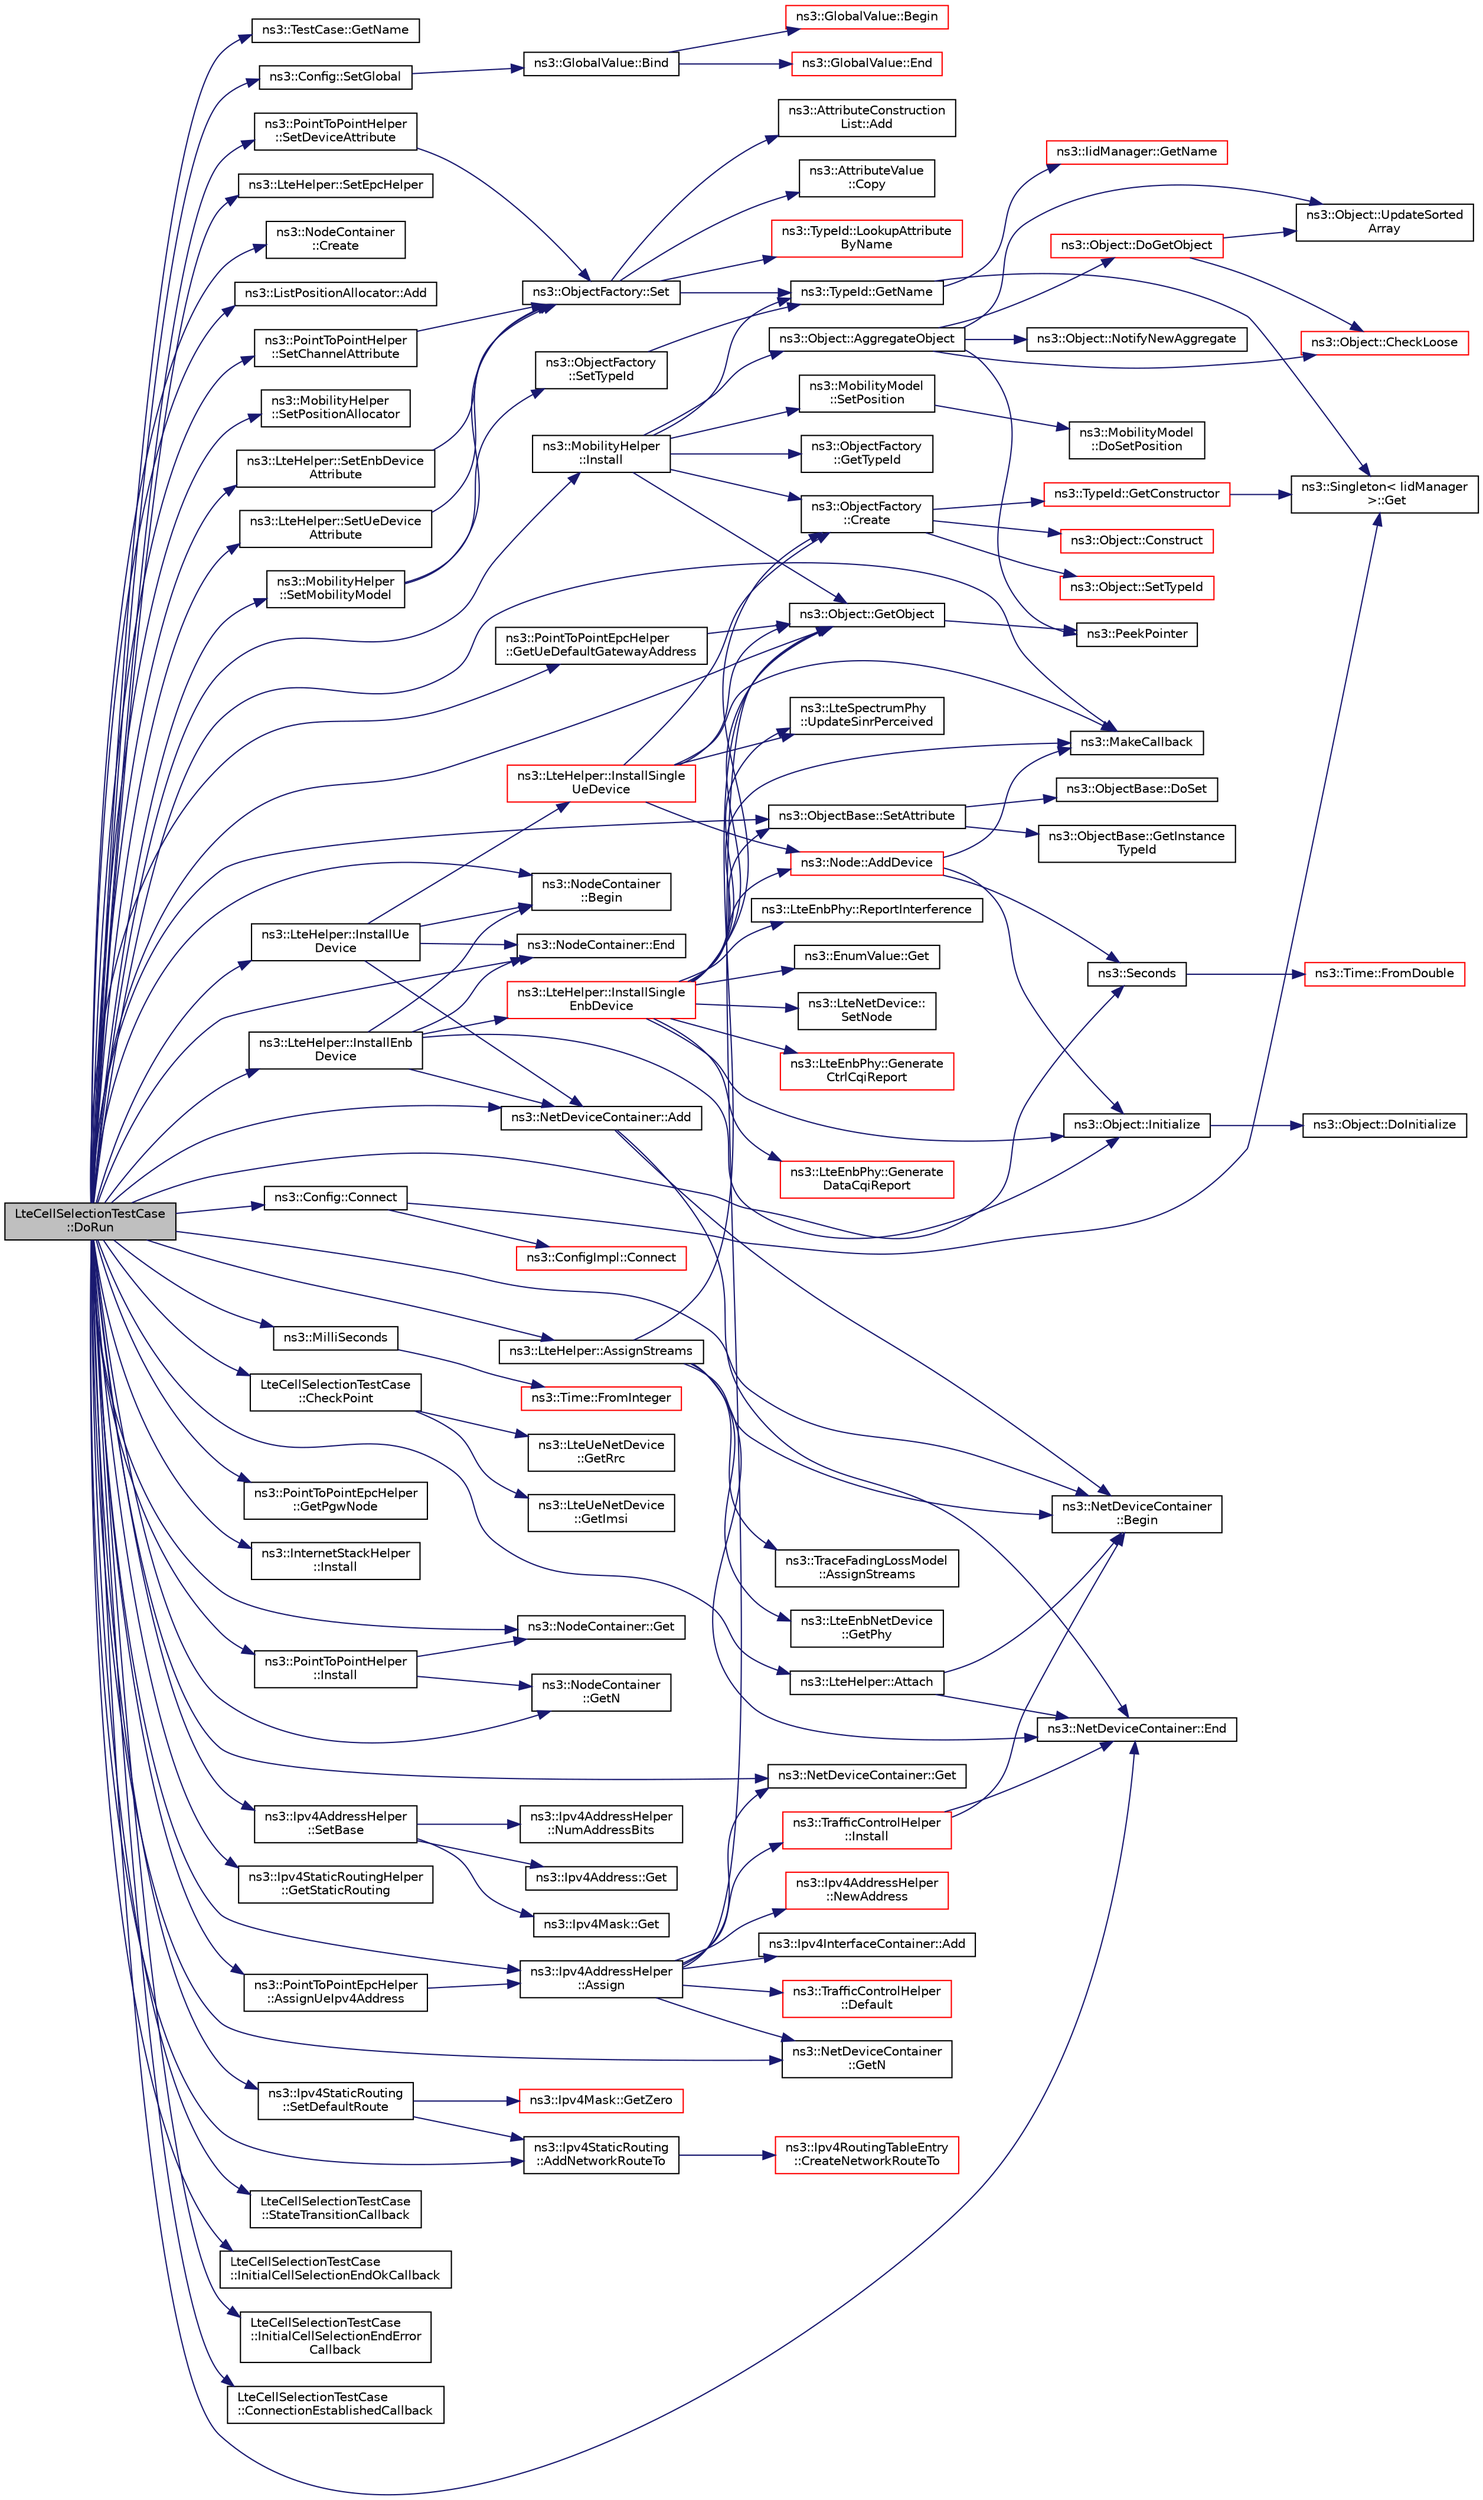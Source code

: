 digraph "LteCellSelectionTestCase::DoRun"
{
  edge [fontname="Helvetica",fontsize="10",labelfontname="Helvetica",labelfontsize="10"];
  node [fontname="Helvetica",fontsize="10",shape=record];
  rankdir="LR";
  Node1 [label="LteCellSelectionTestCase\l::DoRun",height=0.2,width=0.4,color="black", fillcolor="grey75", style="filled", fontcolor="black"];
  Node1 -> Node2 [color="midnightblue",fontsize="10",style="solid"];
  Node2 [label="ns3::TestCase::GetName",height=0.2,width=0.4,color="black", fillcolor="white", style="filled",URL="$dd/d88/classns3_1_1TestCase.html#a28f7bb59669c24dae1c290fc17fc9b62"];
  Node1 -> Node3 [color="midnightblue",fontsize="10",style="solid"];
  Node3 [label="ns3::Config::SetGlobal",height=0.2,width=0.4,color="black", fillcolor="white", style="filled",URL="$d1/d44/group__config.html#ga0e12663a7bd119b65d0a219a578f2a3c"];
  Node3 -> Node4 [color="midnightblue",fontsize="10",style="solid"];
  Node4 [label="ns3::GlobalValue::Bind",height=0.2,width=0.4,color="black", fillcolor="white", style="filled",URL="$dc/d02/classns3_1_1GlobalValue.html#a4fe56773b98d1047cd50e974256fd14a"];
  Node4 -> Node5 [color="midnightblue",fontsize="10",style="solid"];
  Node5 [label="ns3::GlobalValue::Begin",height=0.2,width=0.4,color="red", fillcolor="white", style="filled",URL="$dc/d02/classns3_1_1GlobalValue.html#acdeb71b28fe45d98523a2168e8807d83"];
  Node4 -> Node6 [color="midnightblue",fontsize="10",style="solid"];
  Node6 [label="ns3::GlobalValue::End",height=0.2,width=0.4,color="red", fillcolor="white", style="filled",URL="$dc/d02/classns3_1_1GlobalValue.html#a2488c329999cf507cc7f7aeb173a4a75"];
  Node1 -> Node7 [color="midnightblue",fontsize="10",style="solid"];
  Node7 [label="ns3::ObjectBase::SetAttribute",height=0.2,width=0.4,color="black", fillcolor="white", style="filled",URL="$d2/dac/classns3_1_1ObjectBase.html#ac60245d3ea4123bbc9b1d391f1f6592f"];
  Node7 -> Node8 [color="midnightblue",fontsize="10",style="solid"];
  Node8 [label="ns3::ObjectBase::GetInstance\lTypeId",height=0.2,width=0.4,color="black", fillcolor="white", style="filled",URL="$d2/dac/classns3_1_1ObjectBase.html#abe5b43a6f5b99a92a4c3122db31f06fb"];
  Node7 -> Node9 [color="midnightblue",fontsize="10",style="solid"];
  Node9 [label="ns3::ObjectBase::DoSet",height=0.2,width=0.4,color="black", fillcolor="white", style="filled",URL="$d2/dac/classns3_1_1ObjectBase.html#afe5f2f7b2fabc99aa33f9bb434e3b695"];
  Node1 -> Node10 [color="midnightblue",fontsize="10",style="solid"];
  Node10 [label="ns3::LteHelper::SetEpcHelper",height=0.2,width=0.4,color="black", fillcolor="white", style="filled",URL="$d6/d63/classns3_1_1LteHelper.html#a324079a1ccd54ce949786b83d6b95915"];
  Node1 -> Node11 [color="midnightblue",fontsize="10",style="solid"];
  Node11 [label="ns3::NodeContainer\l::Create",height=0.2,width=0.4,color="black", fillcolor="white", style="filled",URL="$df/d97/classns3_1_1NodeContainer.html#a787f059e2813e8b951cc6914d11dfe69",tooltip="Create n nodes and append pointers to them to the end of this NodeContainer. "];
  Node1 -> Node12 [color="midnightblue",fontsize="10",style="solid"];
  Node12 [label="ns3::ListPositionAllocator::Add",height=0.2,width=0.4,color="black", fillcolor="white", style="filled",URL="$d4/d95/classns3_1_1ListPositionAllocator.html#a460e82f015ac012a73ba0ea0cccb3486",tooltip="Add a position to the list of positions. "];
  Node1 -> Node13 [color="midnightblue",fontsize="10",style="solid"];
  Node13 [label="ns3::MobilityHelper\l::SetMobilityModel",height=0.2,width=0.4,color="black", fillcolor="white", style="filled",URL="$d8/def/classns3_1_1MobilityHelper.html#a030275011b6f40682e70534d30280aba"];
  Node13 -> Node14 [color="midnightblue",fontsize="10",style="solid"];
  Node14 [label="ns3::ObjectFactory\l::SetTypeId",height=0.2,width=0.4,color="black", fillcolor="white", style="filled",URL="$d5/d0d/classns3_1_1ObjectFactory.html#a77dcd099064038a1eb7a6b8251229ec3"];
  Node14 -> Node15 [color="midnightblue",fontsize="10",style="solid"];
  Node15 [label="ns3::TypeId::GetName",height=0.2,width=0.4,color="black", fillcolor="white", style="filled",URL="$d6/d11/classns3_1_1TypeId.html#aa3c41c79ae428b3cb396a9c6bb3ef314"];
  Node15 -> Node16 [color="midnightblue",fontsize="10",style="solid"];
  Node16 [label="ns3::Singleton\< IidManager\l \>::Get",height=0.2,width=0.4,color="black", fillcolor="white", style="filled",URL="$d8/d77/classns3_1_1Singleton.html#a80a2cd3c25a27ea72add7a9f7a141ffa"];
  Node15 -> Node17 [color="midnightblue",fontsize="10",style="solid"];
  Node17 [label="ns3::IidManager::GetName",height=0.2,width=0.4,color="red", fillcolor="white", style="filled",URL="$d4/d1c/classns3_1_1IidManager.html#a5d68d0f0f44594dcdec239dbdb5bf53c"];
  Node13 -> Node18 [color="midnightblue",fontsize="10",style="solid"];
  Node18 [label="ns3::ObjectFactory::Set",height=0.2,width=0.4,color="black", fillcolor="white", style="filled",URL="$d5/d0d/classns3_1_1ObjectFactory.html#aef5c0d5019c96bdf01cefd1ff83f4a68"];
  Node18 -> Node19 [color="midnightblue",fontsize="10",style="solid"];
  Node19 [label="ns3::TypeId::LookupAttribute\lByName",height=0.2,width=0.4,color="red", fillcolor="white", style="filled",URL="$d6/d11/classns3_1_1TypeId.html#ac0a446957d516129937e2f2285aab58b"];
  Node18 -> Node15 [color="midnightblue",fontsize="10",style="solid"];
  Node18 -> Node20 [color="midnightblue",fontsize="10",style="solid"];
  Node20 [label="ns3::AttributeConstruction\lList::Add",height=0.2,width=0.4,color="black", fillcolor="white", style="filled",URL="$d3/df3/classns3_1_1AttributeConstructionList.html#a6f418bf1a2de8828ae99278c9d3facdd"];
  Node18 -> Node21 [color="midnightblue",fontsize="10",style="solid"];
  Node21 [label="ns3::AttributeValue\l::Copy",height=0.2,width=0.4,color="black", fillcolor="white", style="filled",URL="$d4/d83/classns3_1_1AttributeValue.html#ab316311212c334f6061c0fc8b5fb2625"];
  Node1 -> Node22 [color="midnightblue",fontsize="10",style="solid"];
  Node22 [label="ns3::MobilityHelper\l::SetPositionAllocator",height=0.2,width=0.4,color="black", fillcolor="white", style="filled",URL="$d8/def/classns3_1_1MobilityHelper.html#ac59d5295076be3cc11021566713a28c5"];
  Node1 -> Node23 [color="midnightblue",fontsize="10",style="solid"];
  Node23 [label="ns3::MobilityHelper\l::Install",height=0.2,width=0.4,color="black", fillcolor="white", style="filled",URL="$d8/def/classns3_1_1MobilityHelper.html#a07737960ee95c0777109cf2994dd97ae",tooltip="\"Layout\" a single node according to the current position allocator type. "];
  Node23 -> Node24 [color="midnightblue",fontsize="10",style="solid"];
  Node24 [label="ns3::Object::GetObject",height=0.2,width=0.4,color="black", fillcolor="white", style="filled",URL="$d9/d77/classns3_1_1Object.html#a13e18c00017096c8381eb651d5bd0783"];
  Node24 -> Node25 [color="midnightblue",fontsize="10",style="solid"];
  Node25 [label="ns3::PeekPointer",height=0.2,width=0.4,color="black", fillcolor="white", style="filled",URL="$d7/d2e/namespacens3.html#af2a7557fe9afdd98d8f6f8f6e412cf5a"];
  Node23 -> Node26 [color="midnightblue",fontsize="10",style="solid"];
  Node26 [label="ns3::ObjectFactory\l::Create",height=0.2,width=0.4,color="black", fillcolor="white", style="filled",URL="$d5/d0d/classns3_1_1ObjectFactory.html#a18152e93f0a6fe184ed7300cb31e9896"];
  Node26 -> Node27 [color="midnightblue",fontsize="10",style="solid"];
  Node27 [label="ns3::TypeId::GetConstructor",height=0.2,width=0.4,color="red", fillcolor="white", style="filled",URL="$d6/d11/classns3_1_1TypeId.html#ad9b0bc71ee7593a1ff23ff8d53938e95"];
  Node27 -> Node16 [color="midnightblue",fontsize="10",style="solid"];
  Node26 -> Node28 [color="midnightblue",fontsize="10",style="solid"];
  Node28 [label="ns3::Object::SetTypeId",height=0.2,width=0.4,color="red", fillcolor="white", style="filled",URL="$d9/d77/classns3_1_1Object.html#a19b1ebd8ec8fe404845e665880a6c5ad"];
  Node26 -> Node29 [color="midnightblue",fontsize="10",style="solid"];
  Node29 [label="ns3::Object::Construct",height=0.2,width=0.4,color="red", fillcolor="white", style="filled",URL="$d9/d77/classns3_1_1Object.html#a636e8411dc5228771f45c9b805d348fa"];
  Node23 -> Node30 [color="midnightblue",fontsize="10",style="solid"];
  Node30 [label="ns3::ObjectFactory\l::GetTypeId",height=0.2,width=0.4,color="black", fillcolor="white", style="filled",URL="$d5/d0d/classns3_1_1ObjectFactory.html#a14baab41e2bd984a3eee543b8d8086d7"];
  Node23 -> Node15 [color="midnightblue",fontsize="10",style="solid"];
  Node23 -> Node31 [color="midnightblue",fontsize="10",style="solid"];
  Node31 [label="ns3::Object::AggregateObject",height=0.2,width=0.4,color="black", fillcolor="white", style="filled",URL="$d9/d77/classns3_1_1Object.html#a79dd435d300f3deca814553f561a2922"];
  Node31 -> Node32 [color="midnightblue",fontsize="10",style="solid"];
  Node32 [label="ns3::Object::CheckLoose",height=0.2,width=0.4,color="red", fillcolor="white", style="filled",URL="$d9/d77/classns3_1_1Object.html#a0236cc5b512a7de2aeb4e42f53f23432"];
  Node31 -> Node25 [color="midnightblue",fontsize="10",style="solid"];
  Node31 -> Node33 [color="midnightblue",fontsize="10",style="solid"];
  Node33 [label="ns3::Object::DoGetObject",height=0.2,width=0.4,color="red", fillcolor="white", style="filled",URL="$d9/d77/classns3_1_1Object.html#a3ee161b5ced0991bcb0a7aef2f6645f1"];
  Node33 -> Node32 [color="midnightblue",fontsize="10",style="solid"];
  Node33 -> Node34 [color="midnightblue",fontsize="10",style="solid"];
  Node34 [label="ns3::Object::UpdateSorted\lArray",height=0.2,width=0.4,color="black", fillcolor="white", style="filled",URL="$d9/d77/classns3_1_1Object.html#adb379c50ccca82c52a2973be4722be84"];
  Node31 -> Node34 [color="midnightblue",fontsize="10",style="solid"];
  Node31 -> Node35 [color="midnightblue",fontsize="10",style="solid"];
  Node35 [label="ns3::Object::NotifyNewAggregate",height=0.2,width=0.4,color="black", fillcolor="white", style="filled",URL="$d9/d77/classns3_1_1Object.html#a1bd7211125185a6cd511c35fea4e500f"];
  Node23 -> Node36 [color="midnightblue",fontsize="10",style="solid"];
  Node36 [label="ns3::MobilityModel\l::SetPosition",height=0.2,width=0.4,color="black", fillcolor="white", style="filled",URL="$d4/dc5/classns3_1_1MobilityModel.html#ac584b3d5a309709d2f13ed6ada1e7640"];
  Node36 -> Node37 [color="midnightblue",fontsize="10",style="solid"];
  Node37 [label="ns3::MobilityModel\l::DoSetPosition",height=0.2,width=0.4,color="black", fillcolor="white", style="filled",URL="$d4/dc5/classns3_1_1MobilityModel.html#aa2f52cd86754da71ac649413c049785e"];
  Node1 -> Node38 [color="midnightblue",fontsize="10",style="solid"];
  Node38 [label="ns3::LteHelper::SetEnbDevice\lAttribute",height=0.2,width=0.4,color="black", fillcolor="white", style="filled",URL="$d6/d63/classns3_1_1LteHelper.html#ac42f0f3d6cd8473d810bfbbeb5d592e0"];
  Node38 -> Node18 [color="midnightblue",fontsize="10",style="solid"];
  Node1 -> Node39 [color="midnightblue",fontsize="10",style="solid"];
  Node39 [label="ns3::NetDeviceContainer::Add",height=0.2,width=0.4,color="black", fillcolor="white", style="filled",URL="$d9/d94/classns3_1_1NetDeviceContainer.html#a7ca8bc1d7ec00fd4fcc63869987fbda5",tooltip="Append the contents of another NetDeviceContainer to the end of this container. "];
  Node39 -> Node40 [color="midnightblue",fontsize="10",style="solid"];
  Node40 [label="ns3::NetDeviceContainer\l::Begin",height=0.2,width=0.4,color="black", fillcolor="white", style="filled",URL="$d9/d94/classns3_1_1NetDeviceContainer.html#ad5aac47677fe7277e232bdec5b48a8fc",tooltip="Get an iterator which refers to the first NetDevice in the container. "];
  Node39 -> Node41 [color="midnightblue",fontsize="10",style="solid"];
  Node41 [label="ns3::NetDeviceContainer::End",height=0.2,width=0.4,color="black", fillcolor="white", style="filled",URL="$d9/d94/classns3_1_1NetDeviceContainer.html#a8af596b06daf9613da60b4379861d770",tooltip="Get an iterator which indicates past-the-last NetDevice in the container. "];
  Node1 -> Node42 [color="midnightblue",fontsize="10",style="solid"];
  Node42 [label="ns3::LteHelper::InstallEnb\lDevice",height=0.2,width=0.4,color="black", fillcolor="white", style="filled",URL="$d6/d63/classns3_1_1LteHelper.html#a5e009ad35ef85f46b5a6099263f15a03"];
  Node42 -> Node43 [color="midnightblue",fontsize="10",style="solid"];
  Node43 [label="ns3::Object::Initialize",height=0.2,width=0.4,color="black", fillcolor="white", style="filled",URL="$d9/d77/classns3_1_1Object.html#af4411cb29971772fcd09203474a95078"];
  Node43 -> Node44 [color="midnightblue",fontsize="10",style="solid"];
  Node44 [label="ns3::Object::DoInitialize",height=0.2,width=0.4,color="black", fillcolor="white", style="filled",URL="$d9/d77/classns3_1_1Object.html#af8482a521433409fb5c7f749398c9dbe"];
  Node42 -> Node45 [color="midnightblue",fontsize="10",style="solid"];
  Node45 [label="ns3::NodeContainer\l::Begin",height=0.2,width=0.4,color="black", fillcolor="white", style="filled",URL="$df/d97/classns3_1_1NodeContainer.html#adf0f639aff139db107526288777eb533",tooltip="Get an iterator which refers to the first Node in the container. "];
  Node42 -> Node46 [color="midnightblue",fontsize="10",style="solid"];
  Node46 [label="ns3::NodeContainer::End",height=0.2,width=0.4,color="black", fillcolor="white", style="filled",URL="$df/d97/classns3_1_1NodeContainer.html#a8ea0bcac137597d192c5e6b95ca60464",tooltip="Get an iterator which indicates past-the-last Node in the container. "];
  Node42 -> Node47 [color="midnightblue",fontsize="10",style="solid"];
  Node47 [label="ns3::LteHelper::InstallSingle\lEnbDevice",height=0.2,width=0.4,color="red", fillcolor="white", style="filled",URL="$d6/d63/classns3_1_1LteHelper.html#afac168014c3a4ac5c30bfd7c1d09cb96"];
  Node47 -> Node48 [color="midnightblue",fontsize="10",style="solid"];
  Node48 [label="ns3::MakeCallback",height=0.2,width=0.4,color="black", fillcolor="white", style="filled",URL="$dd/de0/group__makecallbackmemptr.html#ga9376283685aa99d204048d6a4b7610a4"];
  Node47 -> Node49 [color="midnightblue",fontsize="10",style="solid"];
  Node49 [label="ns3::LteEnbPhy::Generate\lCtrlCqiReport",height=0.2,width=0.4,color="red", fillcolor="white", style="filled",URL="$d3/d51/classns3_1_1LteEnbPhy.html#abf6978d738fa1f07c4ca36dd1b6fd5b1"];
  Node47 -> Node50 [color="midnightblue",fontsize="10",style="solid"];
  Node50 [label="ns3::LteEnbPhy::Generate\lDataCqiReport",height=0.2,width=0.4,color="red", fillcolor="white", style="filled",URL="$d3/d51/classns3_1_1LteEnbPhy.html#a606a5f28fc9d71d470d305b967698596"];
  Node47 -> Node51 [color="midnightblue",fontsize="10",style="solid"];
  Node51 [label="ns3::LteSpectrumPhy\l::UpdateSinrPerceived",height=0.2,width=0.4,color="black", fillcolor="white", style="filled",URL="$de/def/classns3_1_1LteSpectrumPhy.html#a81e55daa6bf70765f7e7ff7cca0faed9"];
  Node47 -> Node52 [color="midnightblue",fontsize="10",style="solid"];
  Node52 [label="ns3::LteEnbPhy::ReportInterference",height=0.2,width=0.4,color="black", fillcolor="white", style="filled",URL="$d3/d51/classns3_1_1LteEnbPhy.html#a41cfff736fd62873a41e569c7dcc2287"];
  Node47 -> Node24 [color="midnightblue",fontsize="10",style="solid"];
  Node47 -> Node26 [color="midnightblue",fontsize="10",style="solid"];
  Node47 -> Node53 [color="midnightblue",fontsize="10",style="solid"];
  Node53 [label="ns3::EnumValue::Get",height=0.2,width=0.4,color="black", fillcolor="white", style="filled",URL="$de/d86/classns3_1_1EnumValue.html#a97f5add33e9608e918a84207beaf8eb9"];
  Node47 -> Node54 [color="midnightblue",fontsize="10",style="solid"];
  Node54 [label="ns3::LteNetDevice::\lSetNode",height=0.2,width=0.4,color="black", fillcolor="white", style="filled",URL="$dd/dc4/classns3_1_1LteNetDevice.html#aafbebcccd5e014ea827967cd9c77e79c"];
  Node47 -> Node7 [color="midnightblue",fontsize="10",style="solid"];
  Node47 -> Node55 [color="midnightblue",fontsize="10",style="solid"];
  Node55 [label="ns3::Node::AddDevice",height=0.2,width=0.4,color="red", fillcolor="white", style="filled",URL="$dd/ded/classns3_1_1Node.html#a42ff83ee1d5d1649c770d3f5b62375de",tooltip="Associate a NetDevice to this node. "];
  Node55 -> Node48 [color="midnightblue",fontsize="10",style="solid"];
  Node55 -> Node56 [color="midnightblue",fontsize="10",style="solid"];
  Node56 [label="ns3::Seconds",height=0.2,width=0.4,color="black", fillcolor="white", style="filled",URL="$d1/dec/group__timecivil.html#ga33c34b816f8ff6628e33d5c8e9713b9e"];
  Node56 -> Node57 [color="midnightblue",fontsize="10",style="solid"];
  Node57 [label="ns3::Time::FromDouble",height=0.2,width=0.4,color="red", fillcolor="white", style="filled",URL="$dc/d04/classns3_1_1Time.html#a60e845f4a74e62495b86356afe604cb4"];
  Node55 -> Node43 [color="midnightblue",fontsize="10",style="solid"];
  Node47 -> Node43 [color="midnightblue",fontsize="10",style="solid"];
  Node42 -> Node39 [color="midnightblue",fontsize="10",style="solid"];
  Node1 -> Node58 [color="midnightblue",fontsize="10",style="solid"];
  Node58 [label="ns3::NodeContainer::Get",height=0.2,width=0.4,color="black", fillcolor="white", style="filled",URL="$df/d97/classns3_1_1NodeContainer.html#a9ed96e2ecc22e0f5a3d4842eb9bf90bf",tooltip="Get the Ptr<Node> stored in this container at a given index. "];
  Node1 -> Node59 [color="midnightblue",fontsize="10",style="solid"];
  Node59 [label="ns3::MilliSeconds",height=0.2,width=0.4,color="black", fillcolor="white", style="filled",URL="$d1/dec/group__timecivil.html#gaf26127cf4571146b83a92ee18679c7a9"];
  Node59 -> Node60 [color="midnightblue",fontsize="10",style="solid"];
  Node60 [label="ns3::Time::FromInteger",height=0.2,width=0.4,color="red", fillcolor="white", style="filled",URL="$dc/d04/classns3_1_1Time.html#a3e742c67b2764e75ff95f9b754d43fe9"];
  Node1 -> Node61 [color="midnightblue",fontsize="10",style="solid"];
  Node61 [label="ns3::NodeContainer\l::GetN",height=0.2,width=0.4,color="black", fillcolor="white", style="filled",URL="$df/d97/classns3_1_1NodeContainer.html#aed647ac56d0407a7706aba02eb44b951",tooltip="Get the number of Ptr<Node> stored in this container. "];
  Node1 -> Node45 [color="midnightblue",fontsize="10",style="solid"];
  Node1 -> Node46 [color="midnightblue",fontsize="10",style="solid"];
  Node1 -> Node62 [color="midnightblue",fontsize="10",style="solid"];
  Node62 [label="ns3::LteHelper::SetUeDevice\lAttribute",height=0.2,width=0.4,color="black", fillcolor="white", style="filled",URL="$d6/d63/classns3_1_1LteHelper.html#ae85f256c4356b977d60a877dbbea1857"];
  Node62 -> Node18 [color="midnightblue",fontsize="10",style="solid"];
  Node1 -> Node63 [color="midnightblue",fontsize="10",style="solid"];
  Node63 [label="ns3::LteHelper::InstallUe\lDevice",height=0.2,width=0.4,color="black", fillcolor="white", style="filled",URL="$d6/d63/classns3_1_1LteHelper.html#ac9cd932d7de92811cfa953c2e3b2fc9f"];
  Node63 -> Node45 [color="midnightblue",fontsize="10",style="solid"];
  Node63 -> Node46 [color="midnightblue",fontsize="10",style="solid"];
  Node63 -> Node64 [color="midnightblue",fontsize="10",style="solid"];
  Node64 [label="ns3::LteHelper::InstallSingle\lUeDevice",height=0.2,width=0.4,color="red", fillcolor="white", style="filled",URL="$d6/d63/classns3_1_1LteHelper.html#afa6e13db5742241f48f8f4b8533b67f6"];
  Node64 -> Node48 [color="midnightblue",fontsize="10",style="solid"];
  Node64 -> Node51 [color="midnightblue",fontsize="10",style="solid"];
  Node64 -> Node24 [color="midnightblue",fontsize="10",style="solid"];
  Node64 -> Node26 [color="midnightblue",fontsize="10",style="solid"];
  Node64 -> Node55 [color="midnightblue",fontsize="10",style="solid"];
  Node63 -> Node39 [color="midnightblue",fontsize="10",style="solid"];
  Node1 -> Node65 [color="midnightblue",fontsize="10",style="solid"];
  Node65 [label="ns3::NetDeviceContainer::Get",height=0.2,width=0.4,color="black", fillcolor="white", style="filled",URL="$d9/d94/classns3_1_1NetDeviceContainer.html#a677d62594b5c9d2dea155cc5045f4d0b",tooltip="Get the Ptr<NetDevice> stored in this container at a given index. "];
  Node1 -> Node66 [color="midnightblue",fontsize="10",style="solid"];
  Node66 [label="LteCellSelectionTestCase\l::CheckPoint",height=0.2,width=0.4,color="black", fillcolor="white", style="filled",URL="$d3/d21/classLteCellSelectionTestCase.html#a12372e70c3609e0c3606a67494bc819e",tooltip="Verifies if the given UE is attached to either of the given two cells and in a CONNECTED_NORMALLY sta..."];
  Node66 -> Node67 [color="midnightblue",fontsize="10",style="solid"];
  Node67 [label="ns3::LteUeNetDevice\l::GetRrc",height=0.2,width=0.4,color="black", fillcolor="white", style="filled",URL="$d4/d93/classns3_1_1LteUeNetDevice.html#a1f84e8e99aeb10f4242bbfc7b57a8128"];
  Node66 -> Node68 [color="midnightblue",fontsize="10",style="solid"];
  Node68 [label="ns3::LteUeNetDevice\l::GetImsi",height=0.2,width=0.4,color="black", fillcolor="white", style="filled",URL="$d4/d93/classns3_1_1LteUeNetDevice.html#a673405bfed4b45c5714f17b0c3bad334"];
  Node1 -> Node69 [color="midnightblue",fontsize="10",style="solid"];
  Node69 [label="ns3::LteHelper::AssignStreams",height=0.2,width=0.4,color="black", fillcolor="white", style="filled",URL="$d6/d63/classns3_1_1LteHelper.html#ae90d941582aa49a1b28c9301ece35b07"];
  Node69 -> Node24 [color="midnightblue",fontsize="10",style="solid"];
  Node69 -> Node70 [color="midnightblue",fontsize="10",style="solid"];
  Node70 [label="ns3::TraceFadingLossModel\l::AssignStreams",height=0.2,width=0.4,color="black", fillcolor="white", style="filled",URL="$d8/ddd/classns3_1_1TraceFadingLossModel.html#aeed70747119f4543690cda81cd2e18ce"];
  Node69 -> Node40 [color="midnightblue",fontsize="10",style="solid"];
  Node69 -> Node41 [color="midnightblue",fontsize="10",style="solid"];
  Node69 -> Node71 [color="midnightblue",fontsize="10",style="solid"];
  Node71 [label="ns3::LteEnbNetDevice\l::GetPhy",height=0.2,width=0.4,color="black", fillcolor="white", style="filled",URL="$db/de9/classns3_1_1LteEnbNetDevice.html#a58db72130e0740f16a5e03b22e4a10a4"];
  Node1 -> Node72 [color="midnightblue",fontsize="10",style="solid"];
  Node72 [label="ns3::NetDeviceContainer\l::GetN",height=0.2,width=0.4,color="black", fillcolor="white", style="filled",URL="$d9/d94/classns3_1_1NetDeviceContainer.html#a74cafc212479bc38976bebd118e856b9",tooltip="Get the number of Ptr<NetDevice> stored in this container. "];
  Node1 -> Node40 [color="midnightblue",fontsize="10",style="solid"];
  Node1 -> Node41 [color="midnightblue",fontsize="10",style="solid"];
  Node1 -> Node73 [color="midnightblue",fontsize="10",style="solid"];
  Node73 [label="ns3::PointToPointEpcHelper\l::GetPgwNode",height=0.2,width=0.4,color="black", fillcolor="white", style="filled",URL="$de/d5b/classns3_1_1PointToPointEpcHelper.html#a828ac04ae81b0e323f9ccfc08bcacf21"];
  Node1 -> Node74 [color="midnightblue",fontsize="10",style="solid"];
  Node74 [label="ns3::InternetStackHelper\l::Install",height=0.2,width=0.4,color="black", fillcolor="white", style="filled",URL="$da/d33/classns3_1_1InternetStackHelper.html#a6645b412f31283d2d9bc3d8a95cebbc0"];
  Node1 -> Node75 [color="midnightblue",fontsize="10",style="solid"];
  Node75 [label="ns3::PointToPointHelper\l::SetDeviceAttribute",height=0.2,width=0.4,color="black", fillcolor="white", style="filled",URL="$d5/d0d/classns3_1_1PointToPointHelper.html#a4577f5ab8c387e5528af2e0fbab1152e"];
  Node75 -> Node18 [color="midnightblue",fontsize="10",style="solid"];
  Node1 -> Node76 [color="midnightblue",fontsize="10",style="solid"];
  Node76 [label="ns3::PointToPointHelper\l::SetChannelAttribute",height=0.2,width=0.4,color="black", fillcolor="white", style="filled",URL="$d5/d0d/classns3_1_1PointToPointHelper.html#a6b5317fd17fb61e5a53f8d66a90b63b9"];
  Node76 -> Node18 [color="midnightblue",fontsize="10",style="solid"];
  Node1 -> Node56 [color="midnightblue",fontsize="10",style="solid"];
  Node1 -> Node77 [color="midnightblue",fontsize="10",style="solid"];
  Node77 [label="ns3::PointToPointHelper\l::Install",height=0.2,width=0.4,color="black", fillcolor="white", style="filled",URL="$d5/d0d/classns3_1_1PointToPointHelper.html#ab9162fea3e88722666fed1106df1f9ec"];
  Node77 -> Node61 [color="midnightblue",fontsize="10",style="solid"];
  Node77 -> Node58 [color="midnightblue",fontsize="10",style="solid"];
  Node1 -> Node78 [color="midnightblue",fontsize="10",style="solid"];
  Node78 [label="ns3::Ipv4AddressHelper\l::SetBase",height=0.2,width=0.4,color="black", fillcolor="white", style="filled",URL="$d2/dae/classns3_1_1Ipv4AddressHelper.html#acf7b16dd25bac67e00f5e25f90a9a035",tooltip="Set the base network number, network mask and base address. "];
  Node78 -> Node79 [color="midnightblue",fontsize="10",style="solid"];
  Node79 [label="ns3::Ipv4Address::Get",height=0.2,width=0.4,color="black", fillcolor="white", style="filled",URL="$de/d55/classns3_1_1Ipv4Address.html#ae65810a69898982e927b83660d3bc4d8"];
  Node78 -> Node80 [color="midnightblue",fontsize="10",style="solid"];
  Node80 [label="ns3::Ipv4Mask::Get",height=0.2,width=0.4,color="black", fillcolor="white", style="filled",URL="$d5/df8/classns3_1_1Ipv4Mask.html#ac557d10d9807bbc022ed64e2b929b2db"];
  Node78 -> Node81 [color="midnightblue",fontsize="10",style="solid"];
  Node81 [label="ns3::Ipv4AddressHelper\l::NumAddressBits",height=0.2,width=0.4,color="black", fillcolor="white", style="filled",URL="$d2/dae/classns3_1_1Ipv4AddressHelper.html#a6da9d5543922d9b6c9bfe38934d5dfc4",tooltip="Returns the number of address bits (hostpart) for a given netmask. "];
  Node1 -> Node82 [color="midnightblue",fontsize="10",style="solid"];
  Node82 [label="ns3::Ipv4AddressHelper\l::Assign",height=0.2,width=0.4,color="black", fillcolor="white", style="filled",URL="$d2/dae/classns3_1_1Ipv4AddressHelper.html#af8e7f4a1a7e74c00014a1eac445a27af",tooltip="Assign IP addresses to the net devices specified in the container based on the current network prefix..."];
  Node82 -> Node72 [color="midnightblue",fontsize="10",style="solid"];
  Node82 -> Node65 [color="midnightblue",fontsize="10",style="solid"];
  Node82 -> Node24 [color="midnightblue",fontsize="10",style="solid"];
  Node82 -> Node83 [color="midnightblue",fontsize="10",style="solid"];
  Node83 [label="ns3::Ipv4AddressHelper\l::NewAddress",height=0.2,width=0.4,color="red", fillcolor="white", style="filled",URL="$d2/dae/classns3_1_1Ipv4AddressHelper.html#a9d6bc3cd8def204f9c253fce666b2edd",tooltip="Increment the IP address counter used to allocate IP addresses. "];
  Node82 -> Node84 [color="midnightblue",fontsize="10",style="solid"];
  Node84 [label="ns3::Ipv4InterfaceContainer::Add",height=0.2,width=0.4,color="black", fillcolor="white", style="filled",URL="$d6/d02/classns3_1_1Ipv4InterfaceContainer.html#ae5e7881307c8d49c7606669ded6ac3d6"];
  Node82 -> Node85 [color="midnightblue",fontsize="10",style="solid"];
  Node85 [label="ns3::TrafficControlHelper\l::Default",height=0.2,width=0.4,color="red", fillcolor="white", style="filled",URL="$d7/df9/classns3_1_1TrafficControlHelper.html#afa16cd2a1209beb1c18fa5e8153ba8b8"];
  Node82 -> Node86 [color="midnightblue",fontsize="10",style="solid"];
  Node86 [label="ns3::TrafficControlHelper\l::Install",height=0.2,width=0.4,color="red", fillcolor="white", style="filled",URL="$d7/df9/classns3_1_1TrafficControlHelper.html#a0aa6a8e2fbb1c196589e16f48c99f0b9"];
  Node86 -> Node40 [color="midnightblue",fontsize="10",style="solid"];
  Node86 -> Node41 [color="midnightblue",fontsize="10",style="solid"];
  Node1 -> Node87 [color="midnightblue",fontsize="10",style="solid"];
  Node87 [label="ns3::Ipv4StaticRoutingHelper\l::GetStaticRouting",height=0.2,width=0.4,color="black", fillcolor="white", style="filled",URL="$d5/d6c/classns3_1_1Ipv4StaticRoutingHelper.html#a731206e50d305695dac7fb2ef963a4bb"];
  Node1 -> Node24 [color="midnightblue",fontsize="10",style="solid"];
  Node1 -> Node88 [color="midnightblue",fontsize="10",style="solid"];
  Node88 [label="ns3::Ipv4StaticRouting\l::AddNetworkRouteTo",height=0.2,width=0.4,color="black", fillcolor="white", style="filled",URL="$dd/d2d/classns3_1_1Ipv4StaticRouting.html#a8bf5eaa7ba49fe33c78c70d5560b6c39",tooltip="Add a network route to the static routing table. "];
  Node88 -> Node89 [color="midnightblue",fontsize="10",style="solid"];
  Node89 [label="ns3::Ipv4RoutingTableEntry\l::CreateNetworkRouteTo",height=0.2,width=0.4,color="red", fillcolor="white", style="filled",URL="$d5/d90/classns3_1_1Ipv4RoutingTableEntry.html#abe3447a00495ded05ab095673531947a"];
  Node1 -> Node90 [color="midnightblue",fontsize="10",style="solid"];
  Node90 [label="ns3::PointToPointEpcHelper\l::AssignUeIpv4Address",height=0.2,width=0.4,color="black", fillcolor="white", style="filled",URL="$de/d5b/classns3_1_1PointToPointEpcHelper.html#a11102d32127163fdcc47c44623d4f0cc"];
  Node90 -> Node82 [color="midnightblue",fontsize="10",style="solid"];
  Node1 -> Node91 [color="midnightblue",fontsize="10",style="solid"];
  Node91 [label="ns3::Ipv4StaticRouting\l::SetDefaultRoute",height=0.2,width=0.4,color="black", fillcolor="white", style="filled",URL="$dd/d2d/classns3_1_1Ipv4StaticRouting.html#aee30fa3246c2b42f122dabdff2725331",tooltip="Add a default route to the static routing table. "];
  Node91 -> Node88 [color="midnightblue",fontsize="10",style="solid"];
  Node91 -> Node92 [color="midnightblue",fontsize="10",style="solid"];
  Node92 [label="ns3::Ipv4Mask::GetZero",height=0.2,width=0.4,color="red", fillcolor="white", style="filled",URL="$d5/df8/classns3_1_1Ipv4Mask.html#ac2dda492011ede8350008d753d278998"];
  Node1 -> Node93 [color="midnightblue",fontsize="10",style="solid"];
  Node93 [label="ns3::PointToPointEpcHelper\l::GetUeDefaultGatewayAddress",height=0.2,width=0.4,color="black", fillcolor="white", style="filled",URL="$de/d5b/classns3_1_1PointToPointEpcHelper.html#a9160d83b92d5ea373abcd627f5d784f5"];
  Node93 -> Node24 [color="midnightblue",fontsize="10",style="solid"];
  Node1 -> Node94 [color="midnightblue",fontsize="10",style="solid"];
  Node94 [label="ns3::Config::Connect",height=0.2,width=0.4,color="black", fillcolor="white", style="filled",URL="$d1/d44/group__config.html#ga4014f151241cd0939b6cb64409605736"];
  Node94 -> Node16 [color="midnightblue",fontsize="10",style="solid"];
  Node94 -> Node95 [color="midnightblue",fontsize="10",style="solid"];
  Node95 [label="ns3::ConfigImpl::Connect",height=0.2,width=0.4,color="red", fillcolor="white", style="filled",URL="$d1/dbd/classns3_1_1ConfigImpl.html#a9e74a4715051a976d08d83447b2a0094"];
  Node1 -> Node48 [color="midnightblue",fontsize="10",style="solid"];
  Node1 -> Node96 [color="midnightblue",fontsize="10",style="solid"];
  Node96 [label="LteCellSelectionTestCase\l::StateTransitionCallback",height=0.2,width=0.4,color="black", fillcolor="white", style="filled",URL="$d3/d21/classLteCellSelectionTestCase.html#af32c056747497954d3757c33ee9ecf0a"];
  Node1 -> Node97 [color="midnightblue",fontsize="10",style="solid"];
  Node97 [label="LteCellSelectionTestCase\l::InitialCellSelectionEndOkCallback",height=0.2,width=0.4,color="black", fillcolor="white", style="filled",URL="$d3/d21/classLteCellSelectionTestCase.html#a1356f0354e8a62c7078a325bc71c9f32"];
  Node1 -> Node98 [color="midnightblue",fontsize="10",style="solid"];
  Node98 [label="LteCellSelectionTestCase\l::InitialCellSelectionEndError\lCallback",height=0.2,width=0.4,color="black", fillcolor="white", style="filled",URL="$d3/d21/classLteCellSelectionTestCase.html#adb7a5645850282a9a8782206c28f1799"];
  Node1 -> Node99 [color="midnightblue",fontsize="10",style="solid"];
  Node99 [label="LteCellSelectionTestCase\l::ConnectionEstablishedCallback",height=0.2,width=0.4,color="black", fillcolor="white", style="filled",URL="$d3/d21/classLteCellSelectionTestCase.html#a79d10a85379d39ecc6acef811de6c547"];
  Node1 -> Node100 [color="midnightblue",fontsize="10",style="solid"];
  Node100 [label="ns3::LteHelper::Attach",height=0.2,width=0.4,color="black", fillcolor="white", style="filled",URL="$d6/d63/classns3_1_1LteHelper.html#a9466743f826aa2652a87907b7f0a1c87",tooltip="Enables automatic attachment of a set of UE devices to a suitable cell using Idle mode initial cell s..."];
  Node100 -> Node40 [color="midnightblue",fontsize="10",style="solid"];
  Node100 -> Node41 [color="midnightblue",fontsize="10",style="solid"];
}

